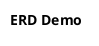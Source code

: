 @startuml ERD Demo

title ERD Demo

' entity "Account" as account {
'   *AccountId : number <<generated>>
'   --
'   *AccountRoleId : number <<FK>>
'   Name: varchar
'   Code: varchar
' }

' map "Role" as role {
'  1 => System
'  2 => Grower
'  3 => Merchant
'  4 => Buyer
'  5 => Admin
' }

' account ||--o{ role

' entity "User" as user {
'   *UserId : number <<generated>>
'   --
'   *AccountId : number <<FK>>
' }

' account ||--o{ user::AccountId

' entity "Lot" as lot {
'   *LotId : number <<generated>>
'   --
'   *AccountId : number <<FK>>
'   *CreatedBy : number <<FK>>
' }

' account ||--o{ lot::AccountId

' entity "CartOrder" as cartorder {
'   *CartOrderId : number <<generated>>
'   --
'   *BuyerId : number <<FK>>
'   *CreatedBy : number <<FK>>
' }

' account ||--o{ cartorder::AccountId

' entity "Product" as product {
'   *ProductId : number <<generated>>    
'   --
'   *CategoryId : number <<FK>>    
' }

' entity "Category" as category {
'   *CategoryId : number <<generated>>    
'   --
' }

' category ||--o{ product


' entity "StockLineItem" as stocklineitem {
'   *StockLineItemId : number <<generated>>
'   --
'   *LotId : number <<FK>>    
'   *ProductId : number <<FK>>
'   LifecycleStatus : number <<FK>>
' }

' product ||--o{ stocklineitem::ProductId
' lot::LotId ||--o{ stocklineitem::LotId 

@enduml
